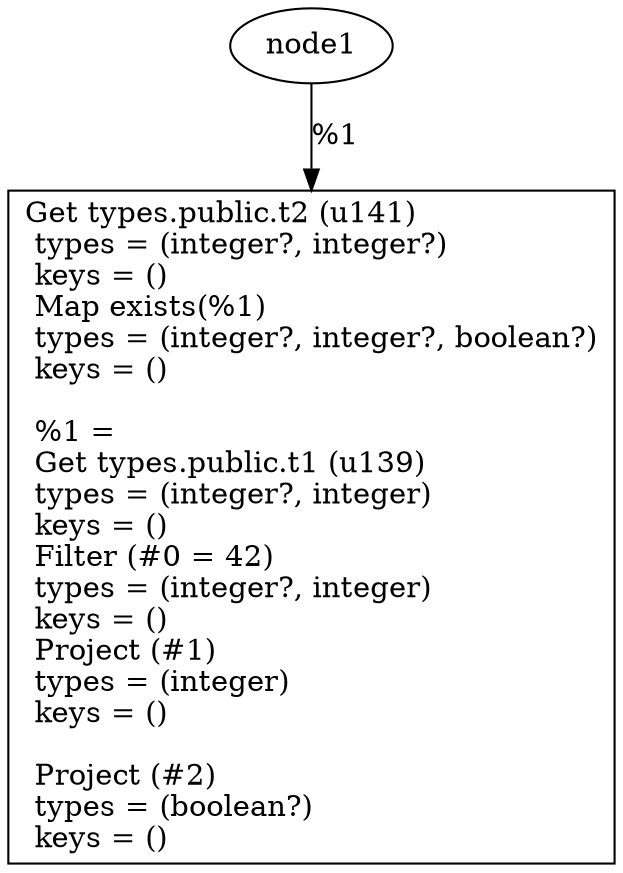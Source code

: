 digraph G {
    node0 [shape = record, label=" Get types.public.t2 (u141)\l  types = (integer?, integer?)\l  keys = ()\l Map exists(%1)\l  types = (integer?, integer?, boolean?)\l  keys = ()\l \l  %1 =\l   Get types.public.t1 (u139)\l    types = (integer?, integer)\l    keys = ()\l   Filter (#0 = 42)\l    types = (integer?, integer)\l    keys = ()\l   Project (#1)\l    types = (integer)\l    keys = ()\l \l Project (#2)\l  types = (boolean?)\l  keys = ()\l"]
    node1 -> node0 [label = "%1\l"]
}
